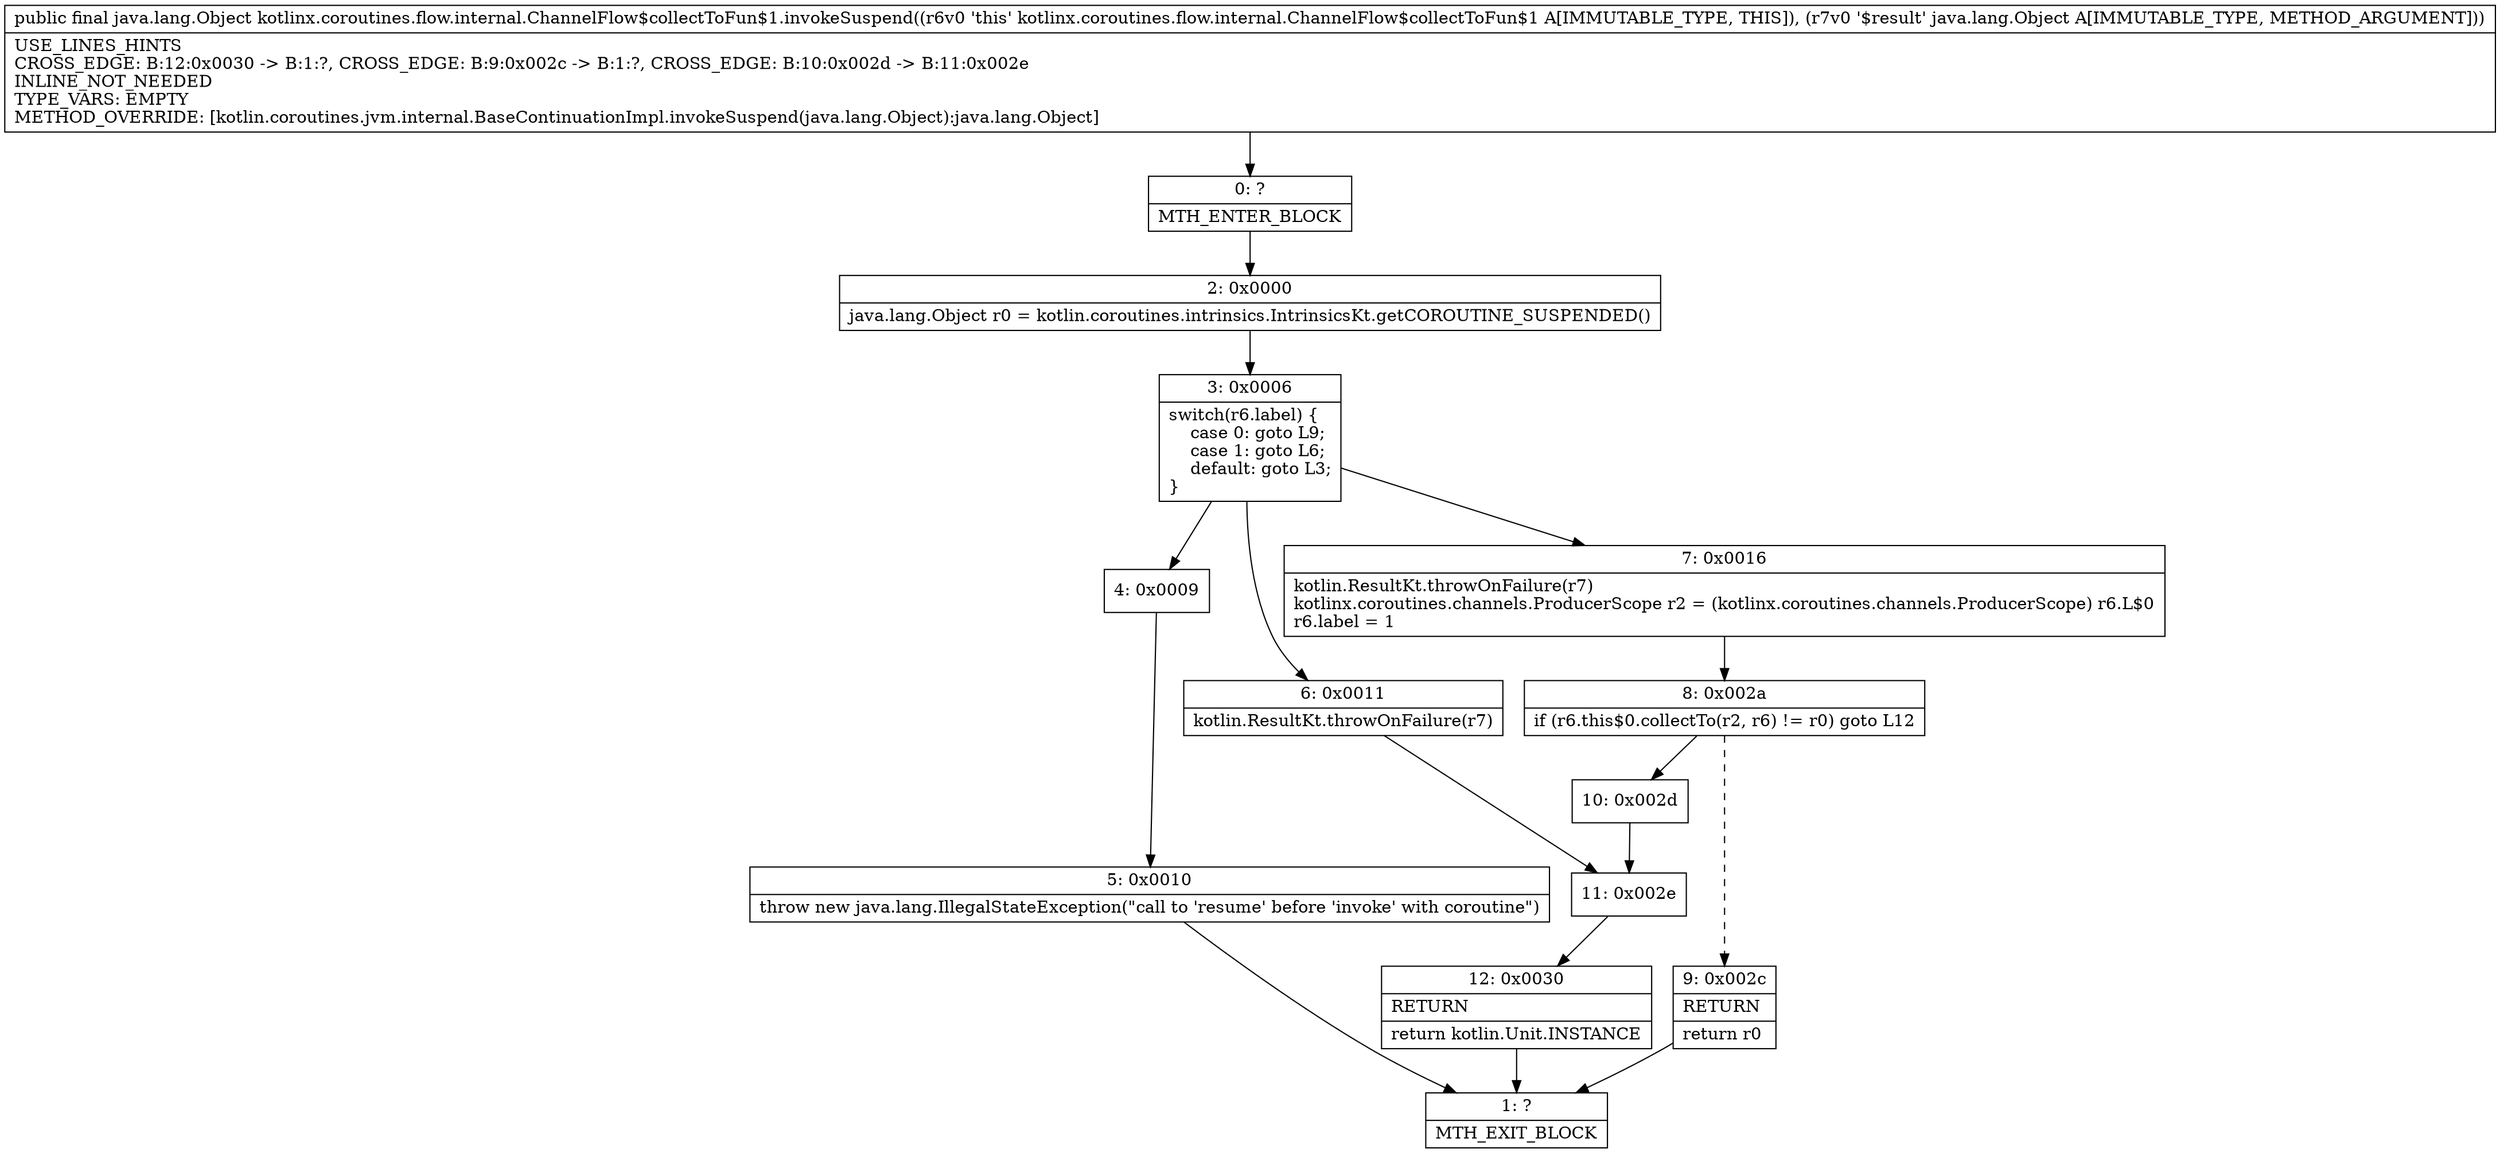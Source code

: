 digraph "CFG forkotlinx.coroutines.flow.internal.ChannelFlow$collectToFun$1.invokeSuspend(Ljava\/lang\/Object;)Ljava\/lang\/Object;" {
Node_0 [shape=record,label="{0\:\ ?|MTH_ENTER_BLOCK\l}"];
Node_2 [shape=record,label="{2\:\ 0x0000|java.lang.Object r0 = kotlin.coroutines.intrinsics.IntrinsicsKt.getCOROUTINE_SUSPENDED()\l}"];
Node_3 [shape=record,label="{3\:\ 0x0006|switch(r6.label) \{\l    case 0: goto L9;\l    case 1: goto L6;\l    default: goto L3;\l\}\l}"];
Node_4 [shape=record,label="{4\:\ 0x0009}"];
Node_5 [shape=record,label="{5\:\ 0x0010|throw new java.lang.IllegalStateException(\"call to 'resume' before 'invoke' with coroutine\")\l}"];
Node_1 [shape=record,label="{1\:\ ?|MTH_EXIT_BLOCK\l}"];
Node_6 [shape=record,label="{6\:\ 0x0011|kotlin.ResultKt.throwOnFailure(r7)\l}"];
Node_11 [shape=record,label="{11\:\ 0x002e}"];
Node_12 [shape=record,label="{12\:\ 0x0030|RETURN\l|return kotlin.Unit.INSTANCE\l}"];
Node_7 [shape=record,label="{7\:\ 0x0016|kotlin.ResultKt.throwOnFailure(r7)\lkotlinx.coroutines.channels.ProducerScope r2 = (kotlinx.coroutines.channels.ProducerScope) r6.L$0\lr6.label = 1\l}"];
Node_8 [shape=record,label="{8\:\ 0x002a|if (r6.this$0.collectTo(r2, r6) != r0) goto L12\l}"];
Node_9 [shape=record,label="{9\:\ 0x002c|RETURN\l|return r0\l}"];
Node_10 [shape=record,label="{10\:\ 0x002d}"];
MethodNode[shape=record,label="{public final java.lang.Object kotlinx.coroutines.flow.internal.ChannelFlow$collectToFun$1.invokeSuspend((r6v0 'this' kotlinx.coroutines.flow.internal.ChannelFlow$collectToFun$1 A[IMMUTABLE_TYPE, THIS]), (r7v0 '$result' java.lang.Object A[IMMUTABLE_TYPE, METHOD_ARGUMENT]))  | USE_LINES_HINTS\lCROSS_EDGE: B:12:0x0030 \-\> B:1:?, CROSS_EDGE: B:9:0x002c \-\> B:1:?, CROSS_EDGE: B:10:0x002d \-\> B:11:0x002e\lINLINE_NOT_NEEDED\lTYPE_VARS: EMPTY\lMETHOD_OVERRIDE: [kotlin.coroutines.jvm.internal.BaseContinuationImpl.invokeSuspend(java.lang.Object):java.lang.Object]\l}"];
MethodNode -> Node_0;Node_0 -> Node_2;
Node_2 -> Node_3;
Node_3 -> Node_4;
Node_3 -> Node_6;
Node_3 -> Node_7;
Node_4 -> Node_5;
Node_5 -> Node_1;
Node_6 -> Node_11;
Node_11 -> Node_12;
Node_12 -> Node_1;
Node_7 -> Node_8;
Node_8 -> Node_9[style=dashed];
Node_8 -> Node_10;
Node_9 -> Node_1;
Node_10 -> Node_11;
}

